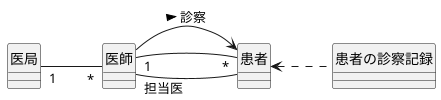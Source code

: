 @startuml  
left to right direction
skinparam ClassAttributeIconSize 0

class 医師{}
class 患者{}
class 患者の診察記録{}
class 医局{}

患者 "*" -- "1" 医師
医局 "1" -- "*" 医師

医師 --> 患者:診察 >
患者 <.. 患者の診察記録 
医師"担当医"-- 患者

hide 医師 circle
hide 患者 circle
hide 患者の診察記録 circle
hide 医局 circle

@enduml